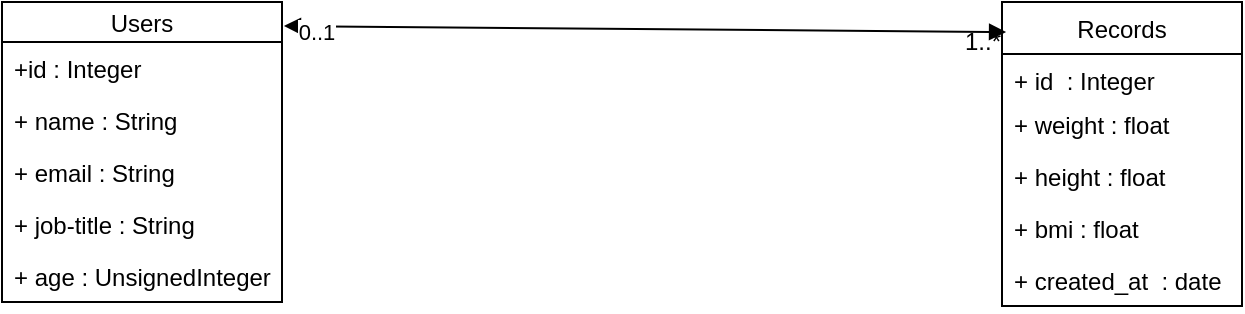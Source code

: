 <mxfile version="13.9.9" type="device"><diagram name="Page-1" id="e7e014a7-5840-1c2e-5031-d8a46d1fe8dd"><mxGraphModel dx="868" dy="510" grid="1" gridSize="10" guides="1" tooltips="1" connect="1" arrows="1" fold="1" page="1" pageScale="1" pageWidth="1169" pageHeight="826" background="#ffffff" math="0" shadow="0"><root><mxCell id="0"/><mxCell id="1" parent="0"/><mxCell id="zvelh2ZNpKz7SoYs1Rro-45" value="Users" style="swimlane;fontStyle=0;childLayout=stackLayout;horizontal=1;startSize=20;fillColor=none;horizontalStack=0;resizeParent=1;resizeParentMax=0;resizeLast=0;collapsible=1;marginBottom=0;" vertex="1" parent="1"><mxGeometry x="110" y="310" width="140" height="150" as="geometry"/></mxCell><mxCell id="zvelh2ZNpKz7SoYs1Rro-46" value="+id : Integer" style="text;strokeColor=none;fillColor=none;align=left;verticalAlign=top;spacingLeft=4;spacingRight=4;overflow=hidden;rotatable=0;points=[[0,0.5],[1,0.5]];portConstraint=eastwest;" vertex="1" parent="zvelh2ZNpKz7SoYs1Rro-45"><mxGeometry y="20" width="140" height="26" as="geometry"/></mxCell><mxCell id="zvelh2ZNpKz7SoYs1Rro-47" value="+ name : String" style="text;strokeColor=none;fillColor=none;align=left;verticalAlign=top;spacingLeft=4;spacingRight=4;overflow=hidden;rotatable=0;points=[[0,0.5],[1,0.5]];portConstraint=eastwest;" vertex="1" parent="zvelh2ZNpKz7SoYs1Rro-45"><mxGeometry y="46" width="140" height="26" as="geometry"/></mxCell><mxCell id="zvelh2ZNpKz7SoYs1Rro-53" value="+ email : String" style="text;strokeColor=none;fillColor=none;align=left;verticalAlign=top;spacingLeft=4;spacingRight=4;overflow=hidden;rotatable=0;points=[[0,0.5],[1,0.5]];portConstraint=eastwest;" vertex="1" parent="zvelh2ZNpKz7SoYs1Rro-45"><mxGeometry y="72" width="140" height="26" as="geometry"/></mxCell><mxCell id="zvelh2ZNpKz7SoYs1Rro-48" value="+ job-title : String" style="text;strokeColor=none;fillColor=none;align=left;verticalAlign=top;spacingLeft=4;spacingRight=4;overflow=hidden;rotatable=0;points=[[0,0.5],[1,0.5]];portConstraint=eastwest;" vertex="1" parent="zvelh2ZNpKz7SoYs1Rro-45"><mxGeometry y="98" width="140" height="26" as="geometry"/></mxCell><mxCell id="zvelh2ZNpKz7SoYs1Rro-54" value="+ age : UnsignedInteger" style="text;strokeColor=none;fillColor=none;align=left;verticalAlign=top;spacingLeft=4;spacingRight=4;overflow=hidden;rotatable=0;points=[[0,0.5],[1,0.5]];portConstraint=eastwest;" vertex="1" parent="zvelh2ZNpKz7SoYs1Rro-45"><mxGeometry y="124" width="140" height="26" as="geometry"/></mxCell><mxCell id="zvelh2ZNpKz7SoYs1Rro-49" value="Records" style="swimlane;fontStyle=0;childLayout=stackLayout;horizontal=1;startSize=26;fillColor=none;horizontalStack=0;resizeParent=1;resizeParentMax=0;resizeLast=0;collapsible=1;marginBottom=0;" vertex="1" parent="1"><mxGeometry x="610" y="310" width="120" height="152" as="geometry"/></mxCell><mxCell id="zvelh2ZNpKz7SoYs1Rro-58" value="+ id  : Integer" style="text;strokeColor=none;fillColor=none;align=left;verticalAlign=top;spacingLeft=4;spacingRight=4;overflow=hidden;rotatable=0;points=[[0,0.5],[1,0.5]];portConstraint=eastwest;" vertex="1" parent="zvelh2ZNpKz7SoYs1Rro-49"><mxGeometry y="26" width="120" height="22" as="geometry"/></mxCell><mxCell id="zvelh2ZNpKz7SoYs1Rro-50" value="+ weight : float" style="text;strokeColor=none;fillColor=none;align=left;verticalAlign=top;spacingLeft=4;spacingRight=4;overflow=hidden;rotatable=0;points=[[0,0.5],[1,0.5]];portConstraint=eastwest;" vertex="1" parent="zvelh2ZNpKz7SoYs1Rro-49"><mxGeometry y="48" width="120" height="26" as="geometry"/></mxCell><mxCell id="zvelh2ZNpKz7SoYs1Rro-51" value="+ height : float" style="text;strokeColor=none;fillColor=none;align=left;verticalAlign=top;spacingLeft=4;spacingRight=4;overflow=hidden;rotatable=0;points=[[0,0.5],[1,0.5]];portConstraint=eastwest;" vertex="1" parent="zvelh2ZNpKz7SoYs1Rro-49"><mxGeometry y="74" width="120" height="26" as="geometry"/></mxCell><mxCell id="zvelh2ZNpKz7SoYs1Rro-52" value="+ bmi : float" style="text;strokeColor=none;fillColor=none;align=left;verticalAlign=top;spacingLeft=4;spacingRight=4;overflow=hidden;rotatable=0;points=[[0,0.5],[1,0.5]];portConstraint=eastwest;" vertex="1" parent="zvelh2ZNpKz7SoYs1Rro-49"><mxGeometry y="100" width="120" height="26" as="geometry"/></mxCell><mxCell id="zvelh2ZNpKz7SoYs1Rro-55" value="+ created_at  : date" style="text;strokeColor=none;fillColor=none;align=left;verticalAlign=top;spacingLeft=4;spacingRight=4;overflow=hidden;rotatable=0;points=[[0,0.5],[1,0.5]];portConstraint=eastwest;" vertex="1" parent="zvelh2ZNpKz7SoYs1Rro-49"><mxGeometry y="126" width="120" height="26" as="geometry"/></mxCell><mxCell id="zvelh2ZNpKz7SoYs1Rro-59" value="" style="endArrow=block;startArrow=block;endFill=1;startFill=1;html=1;entryX=0.017;entryY=0.099;entryDx=0;entryDy=0;entryPerimeter=0;exitX=1.007;exitY=0.08;exitDx=0;exitDy=0;exitPerimeter=0;" edge="1" parent="1" source="zvelh2ZNpKz7SoYs1Rro-45" target="zvelh2ZNpKz7SoYs1Rro-49"><mxGeometry width="160" relative="1" as="geometry"><mxPoint x="220" y="390" as="sourcePoint"/><mxPoint x="380" y="390" as="targetPoint"/></mxGeometry></mxCell><mxCell id="zvelh2ZNpKz7SoYs1Rro-60" value="0..1" style="edgeLabel;html=1;align=center;verticalAlign=middle;resizable=0;points=[];" vertex="1" connectable="0" parent="zvelh2ZNpKz7SoYs1Rro-59"><mxGeometry x="-0.911" y="-3" relative="1" as="geometry"><mxPoint as="offset"/></mxGeometry></mxCell><mxCell id="zvelh2ZNpKz7SoYs1Rro-61" value="1..*" style="text;html=1;align=center;verticalAlign=middle;resizable=0;points=[];autosize=1;" vertex="1" parent="1"><mxGeometry x="585" y="320" width="30" height="20" as="geometry"/></mxCell></root></mxGraphModel></diagram></mxfile>